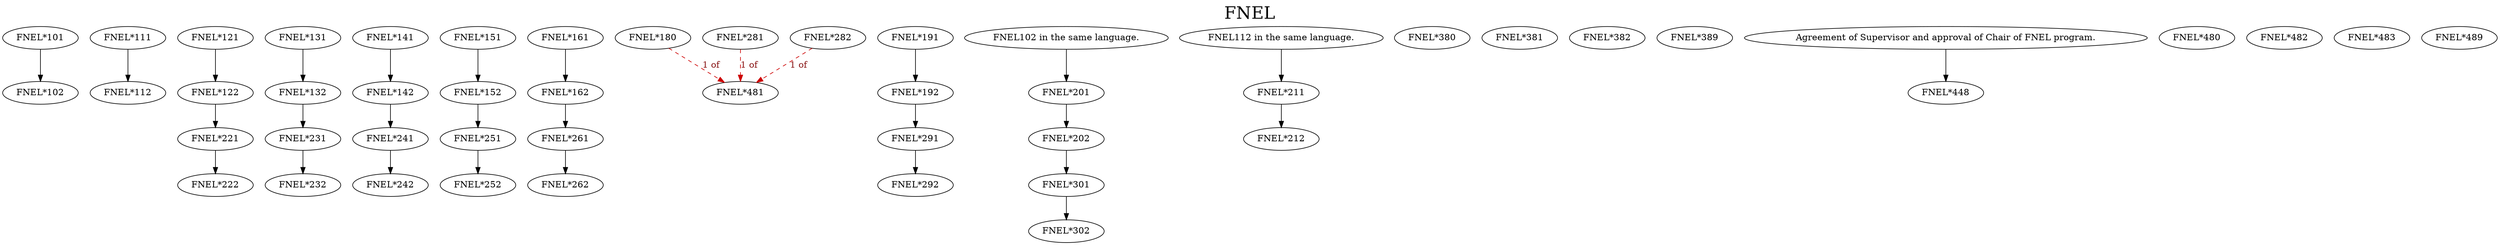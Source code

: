 digraph FNEL {
labelloc = "t";
label = "FNEL"
fontsize = 27;
"FNEL*101"
"FNEL*101" -> "FNEL*102" [style=solid]
"FNEL*111"
"FNEL*111" -> "FNEL*112" [style=solid]
"FNEL*121"
"FNEL*121" -> "FNEL*122" [style=solid]
"FNEL*131"
"FNEL*131" -> "FNEL*132" [style=solid]
"FNEL*141"
"FNEL*141" -> "FNEL*142" [style=solid]
"FNEL*151"
"FNEL*151" -> "FNEL*152" [style=solid]
"FNEL*161"
"FNEL*161" -> "FNEL*162" [style=solid]
"FNEL*180"
"FNEL*191"
"FNEL*191" -> "FNEL*192" [style=solid]
"FNEL102 in the same language." -> "FNEL*201" [style=solid]
"FNEL*201" -> "FNEL*202" [style=solid]
"FNEL112 in the same language." -> "FNEL*211" [style=solid]
"FNEL*211" -> "FNEL*212" [style=solid]
"FNEL*122" -> "FNEL*221" [style=solid]
"FNEL*221" -> "FNEL*222" [style=solid]
"FNEL*132" -> "FNEL*231" [style=solid]
"FNEL*231" -> "FNEL*232" [style=solid]
"FNEL*142" -> "FNEL*241" [style=solid]
"FNEL*241" -> "FNEL*242" [style=solid]
"FNEL*152" -> "FNEL*251" [style=solid]
"FNEL*251" -> "FNEL*252" [style=solid]
"FNEL*162" -> "FNEL*261" [style=solid]
"FNEL*261" -> "FNEL*262" [style=solid]
"FNEL*281"
"FNEL*282"
"FNEL*192" -> "FNEL*291" [style=solid]
"FNEL*291" -> "FNEL*292" [style=solid]
"FNEL*202" -> "FNEL*301" [style=solid]
"FNEL*301" -> "FNEL*302" [style=solid]
"FNEL*380"
"FNEL*381"
"FNEL*382"
"FNEL*389"
"Agreement of Supervisor and approval of Chair of FNEL program." -> "FNEL*448" [style=solid]
"FNEL*480"
"FNEL*180" -> "FNEL*481" [style=dashed] [label="1 of", fontcolor=firebrick4] [color=red3]
"FNEL*281" -> "FNEL*481" [style=dashed] [label="1 of", fontcolor=firebrick4] [color=red3]
"FNEL*282" -> "FNEL*481" [style=dashed] [label="1 of", fontcolor=firebrick4] [color=red3]
"FNEL*482"
"FNEL*483"
"FNEL*489"
}
